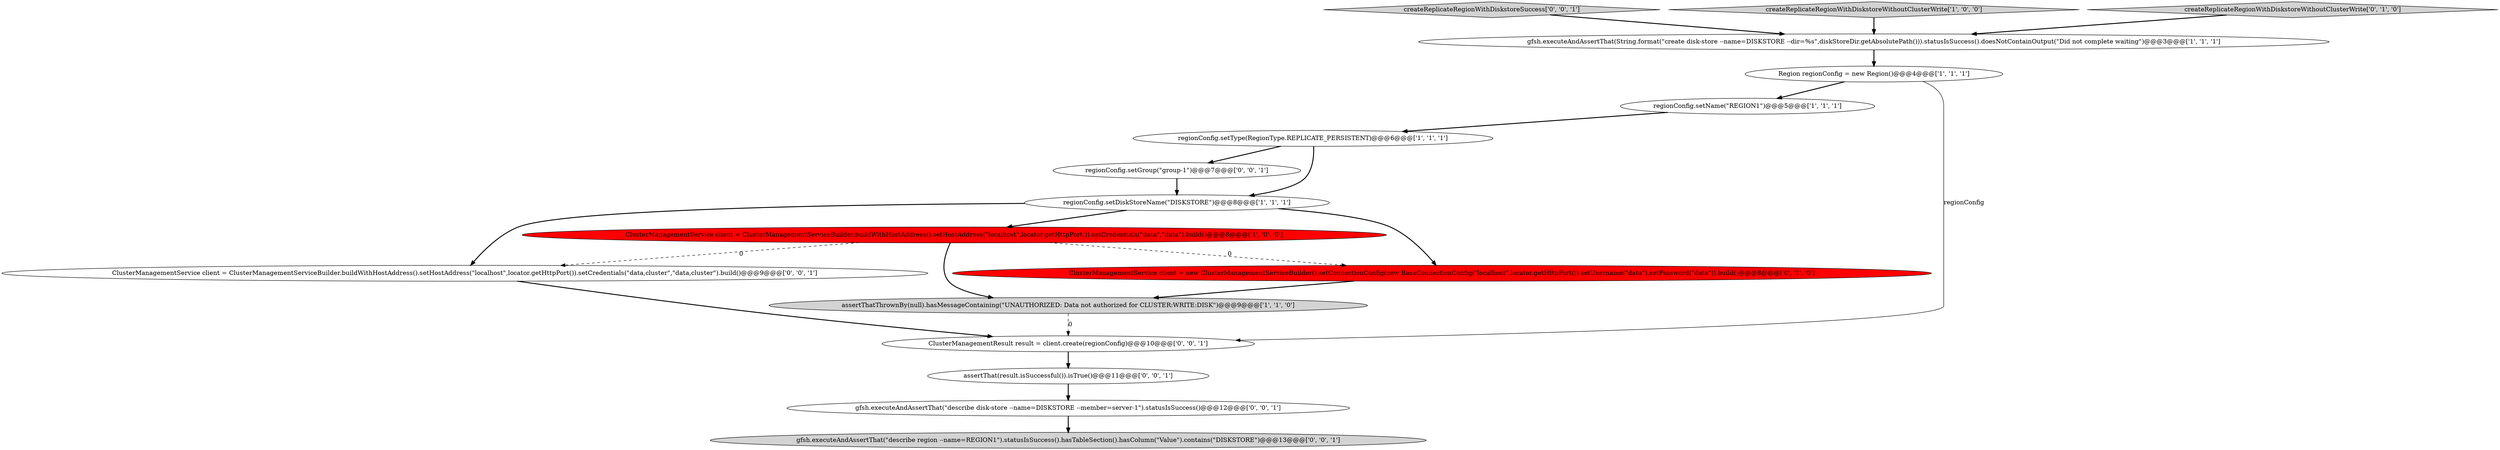 digraph {
2 [style = filled, label = "regionConfig.setType(RegionType.REPLICATE_PERSISTENT)@@@6@@@['1', '1', '1']", fillcolor = white, shape = ellipse image = "AAA0AAABBB1BBB"];
10 [style = filled, label = "assertThat(result.isSuccessful()).isTrue()@@@11@@@['0', '0', '1']", fillcolor = white, shape = ellipse image = "AAA0AAABBB3BBB"];
5 [style = filled, label = "gfsh.executeAndAssertThat(String.format(\"create disk-store --name=DISKSTORE --dir=%s\",diskStoreDir.getAbsolutePath())).statusIsSuccess().doesNotContainOutput(\"Did not complete waiting\")@@@3@@@['1', '1', '1']", fillcolor = white, shape = ellipse image = "AAA0AAABBB1BBB"];
1 [style = filled, label = "regionConfig.setName(\"REGION1\")@@@5@@@['1', '1', '1']", fillcolor = white, shape = ellipse image = "AAA0AAABBB1BBB"];
11 [style = filled, label = "createReplicateRegionWithDiskstoreSuccess['0', '0', '1']", fillcolor = lightgray, shape = diamond image = "AAA0AAABBB3BBB"];
3 [style = filled, label = "Region regionConfig = new Region()@@@4@@@['1', '1', '1']", fillcolor = white, shape = ellipse image = "AAA0AAABBB1BBB"];
6 [style = filled, label = "ClusterManagementService client = ClusterManagementServiceBuilder.buildWithHostAddress().setHostAddress(\"localhost\",locator.getHttpPort()).setCredentials(\"data\",\"data\").build()@@@8@@@['1', '0', '0']", fillcolor = red, shape = ellipse image = "AAA1AAABBB1BBB"];
15 [style = filled, label = "ClusterManagementResult result = client.create(regionConfig)@@@10@@@['0', '0', '1']", fillcolor = white, shape = ellipse image = "AAA0AAABBB3BBB"];
16 [style = filled, label = "gfsh.executeAndAssertThat(\"describe disk-store --name=DISKSTORE --member=server-1\").statusIsSuccess()@@@12@@@['0', '0', '1']", fillcolor = white, shape = ellipse image = "AAA0AAABBB3BBB"];
7 [style = filled, label = "assertThatThrownBy(null).hasMessageContaining(\"UNAUTHORIZED: Data not authorized for CLUSTER:WRITE:DISK\")@@@9@@@['1', '1', '0']", fillcolor = lightgray, shape = ellipse image = "AAA0AAABBB1BBB"];
12 [style = filled, label = "regionConfig.setGroup(\"group-1\")@@@7@@@['0', '0', '1']", fillcolor = white, shape = ellipse image = "AAA0AAABBB3BBB"];
4 [style = filled, label = "regionConfig.setDiskStoreName(\"DISKSTORE\")@@@8@@@['1', '1', '1']", fillcolor = white, shape = ellipse image = "AAA0AAABBB1BBB"];
0 [style = filled, label = "createReplicateRegionWithDiskstoreWithoutClusterWrite['1', '0', '0']", fillcolor = lightgray, shape = diamond image = "AAA0AAABBB1BBB"];
8 [style = filled, label = "createReplicateRegionWithDiskstoreWithoutClusterWrite['0', '1', '0']", fillcolor = lightgray, shape = diamond image = "AAA0AAABBB2BBB"];
13 [style = filled, label = "gfsh.executeAndAssertThat(\"describe region --name=REGION1\").statusIsSuccess().hasTableSection().hasColumn(\"Value\").contains(\"DISKSTORE\")@@@13@@@['0', '0', '1']", fillcolor = lightgray, shape = ellipse image = "AAA0AAABBB3BBB"];
14 [style = filled, label = "ClusterManagementService client = ClusterManagementServiceBuilder.buildWithHostAddress().setHostAddress(\"localhost\",locator.getHttpPort()).setCredentials(\"data,cluster\",\"data,cluster\").build()@@@9@@@['0', '0', '1']", fillcolor = white, shape = ellipse image = "AAA0AAABBB3BBB"];
9 [style = filled, label = "ClusterManagementService client = new ClusterManagementServiceBuilder().setConnectionConfig(new BaseConnectionConfig(\"localhost\",locator.getHttpPort()).setUsername(\"data\").setPassword(\"data\")).build()@@@8@@@['0', '1', '0']", fillcolor = red, shape = ellipse image = "AAA1AAABBB2BBB"];
5->3 [style = bold, label=""];
4->9 [style = bold, label=""];
4->14 [style = bold, label=""];
15->10 [style = bold, label=""];
16->13 [style = bold, label=""];
3->15 [style = solid, label="regionConfig"];
3->1 [style = bold, label=""];
4->6 [style = bold, label=""];
6->9 [style = dashed, label="0"];
6->14 [style = dashed, label="0"];
9->7 [style = bold, label=""];
2->4 [style = bold, label=""];
2->12 [style = bold, label=""];
11->5 [style = bold, label=""];
8->5 [style = bold, label=""];
12->4 [style = bold, label=""];
10->16 [style = bold, label=""];
7->15 [style = dashed, label="0"];
14->15 [style = bold, label=""];
1->2 [style = bold, label=""];
6->7 [style = bold, label=""];
0->5 [style = bold, label=""];
}
